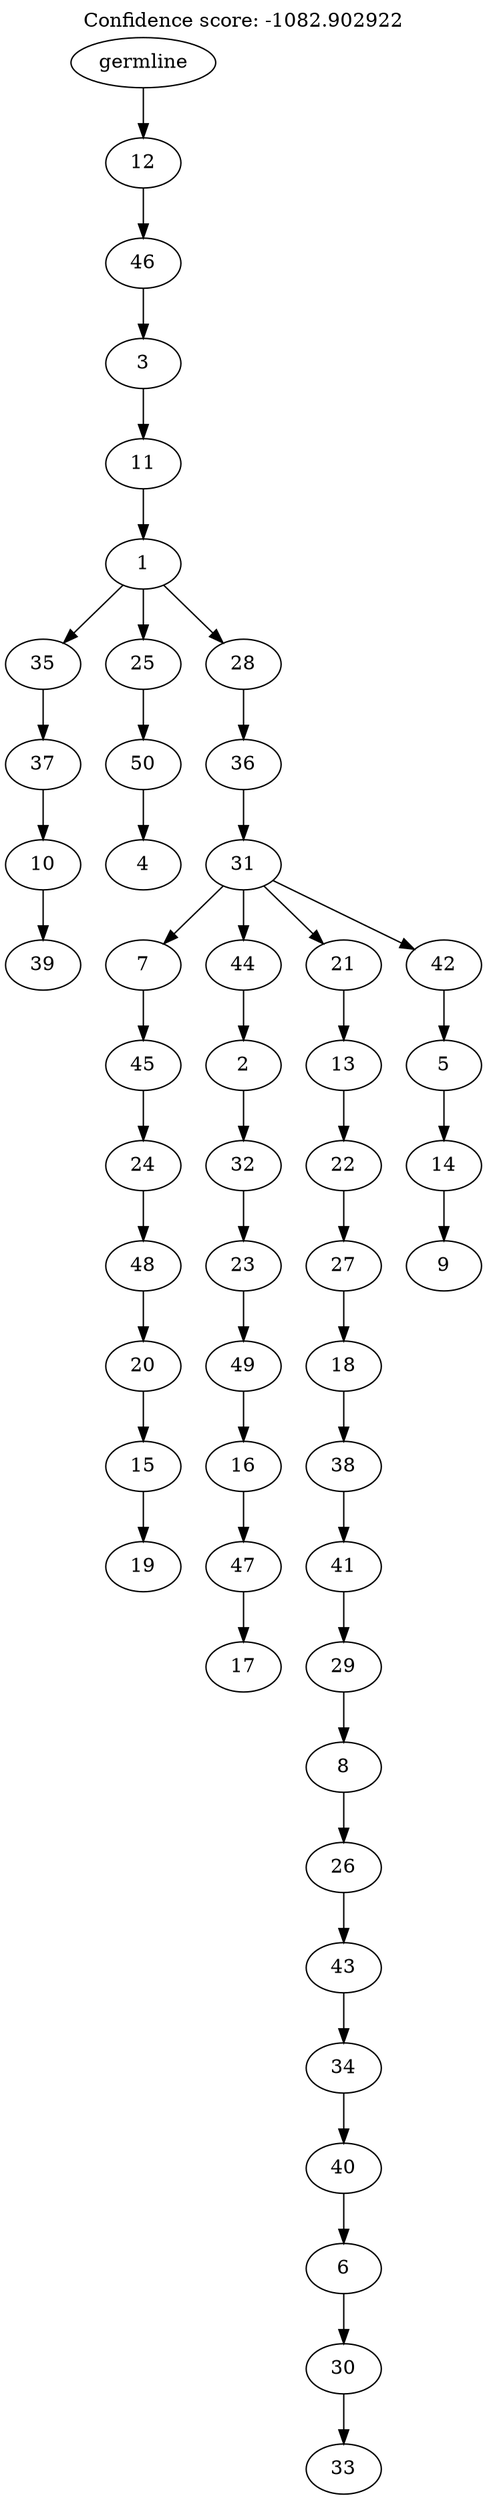 digraph g {
	"49" -> "50";
	"50" [label="39"];
	"48" -> "49";
	"49" [label="10"];
	"47" -> "48";
	"48" [label="37"];
	"45" -> "46";
	"46" [label="4"];
	"44" -> "45";
	"45" [label="50"];
	"42" -> "43";
	"43" [label="19"];
	"41" -> "42";
	"42" [label="15"];
	"40" -> "41";
	"41" [label="20"];
	"39" -> "40";
	"40" [label="48"];
	"38" -> "39";
	"39" [label="24"];
	"37" -> "38";
	"38" [label="45"];
	"35" -> "36";
	"36" [label="17"];
	"34" -> "35";
	"35" [label="47"];
	"33" -> "34";
	"34" [label="16"];
	"32" -> "33";
	"33" [label="49"];
	"31" -> "32";
	"32" [label="23"];
	"30" -> "31";
	"31" [label="32"];
	"29" -> "30";
	"30" [label="2"];
	"27" -> "28";
	"28" [label="33"];
	"26" -> "27";
	"27" [label="30"];
	"25" -> "26";
	"26" [label="6"];
	"24" -> "25";
	"25" [label="40"];
	"23" -> "24";
	"24" [label="34"];
	"22" -> "23";
	"23" [label="43"];
	"21" -> "22";
	"22" [label="26"];
	"20" -> "21";
	"21" [label="8"];
	"19" -> "20";
	"20" [label="29"];
	"18" -> "19";
	"19" [label="41"];
	"17" -> "18";
	"18" [label="38"];
	"16" -> "17";
	"17" [label="18"];
	"15" -> "16";
	"16" [label="27"];
	"14" -> "15";
	"15" [label="22"];
	"13" -> "14";
	"14" [label="13"];
	"11" -> "12";
	"12" [label="9"];
	"10" -> "11";
	"11" [label="14"];
	"9" -> "10";
	"10" [label="5"];
	"8" -> "9";
	"9" [label="42"];
	"8" -> "13";
	"13" [label="21"];
	"8" -> "29";
	"29" [label="44"];
	"8" -> "37";
	"37" [label="7"];
	"7" -> "8";
	"8" [label="31"];
	"6" -> "7";
	"7" [label="36"];
	"5" -> "6";
	"6" [label="28"];
	"5" -> "44";
	"44" [label="25"];
	"5" -> "47";
	"47" [label="35"];
	"4" -> "5";
	"5" [label="1"];
	"3" -> "4";
	"4" [label="11"];
	"2" -> "3";
	"3" [label="3"];
	"1" -> "2";
	"2" [label="46"];
	"0" -> "1";
	"1" [label="12"];
	"0" [label="germline"];
	labelloc="t";
	label="Confidence score: -1082.902922";
}
